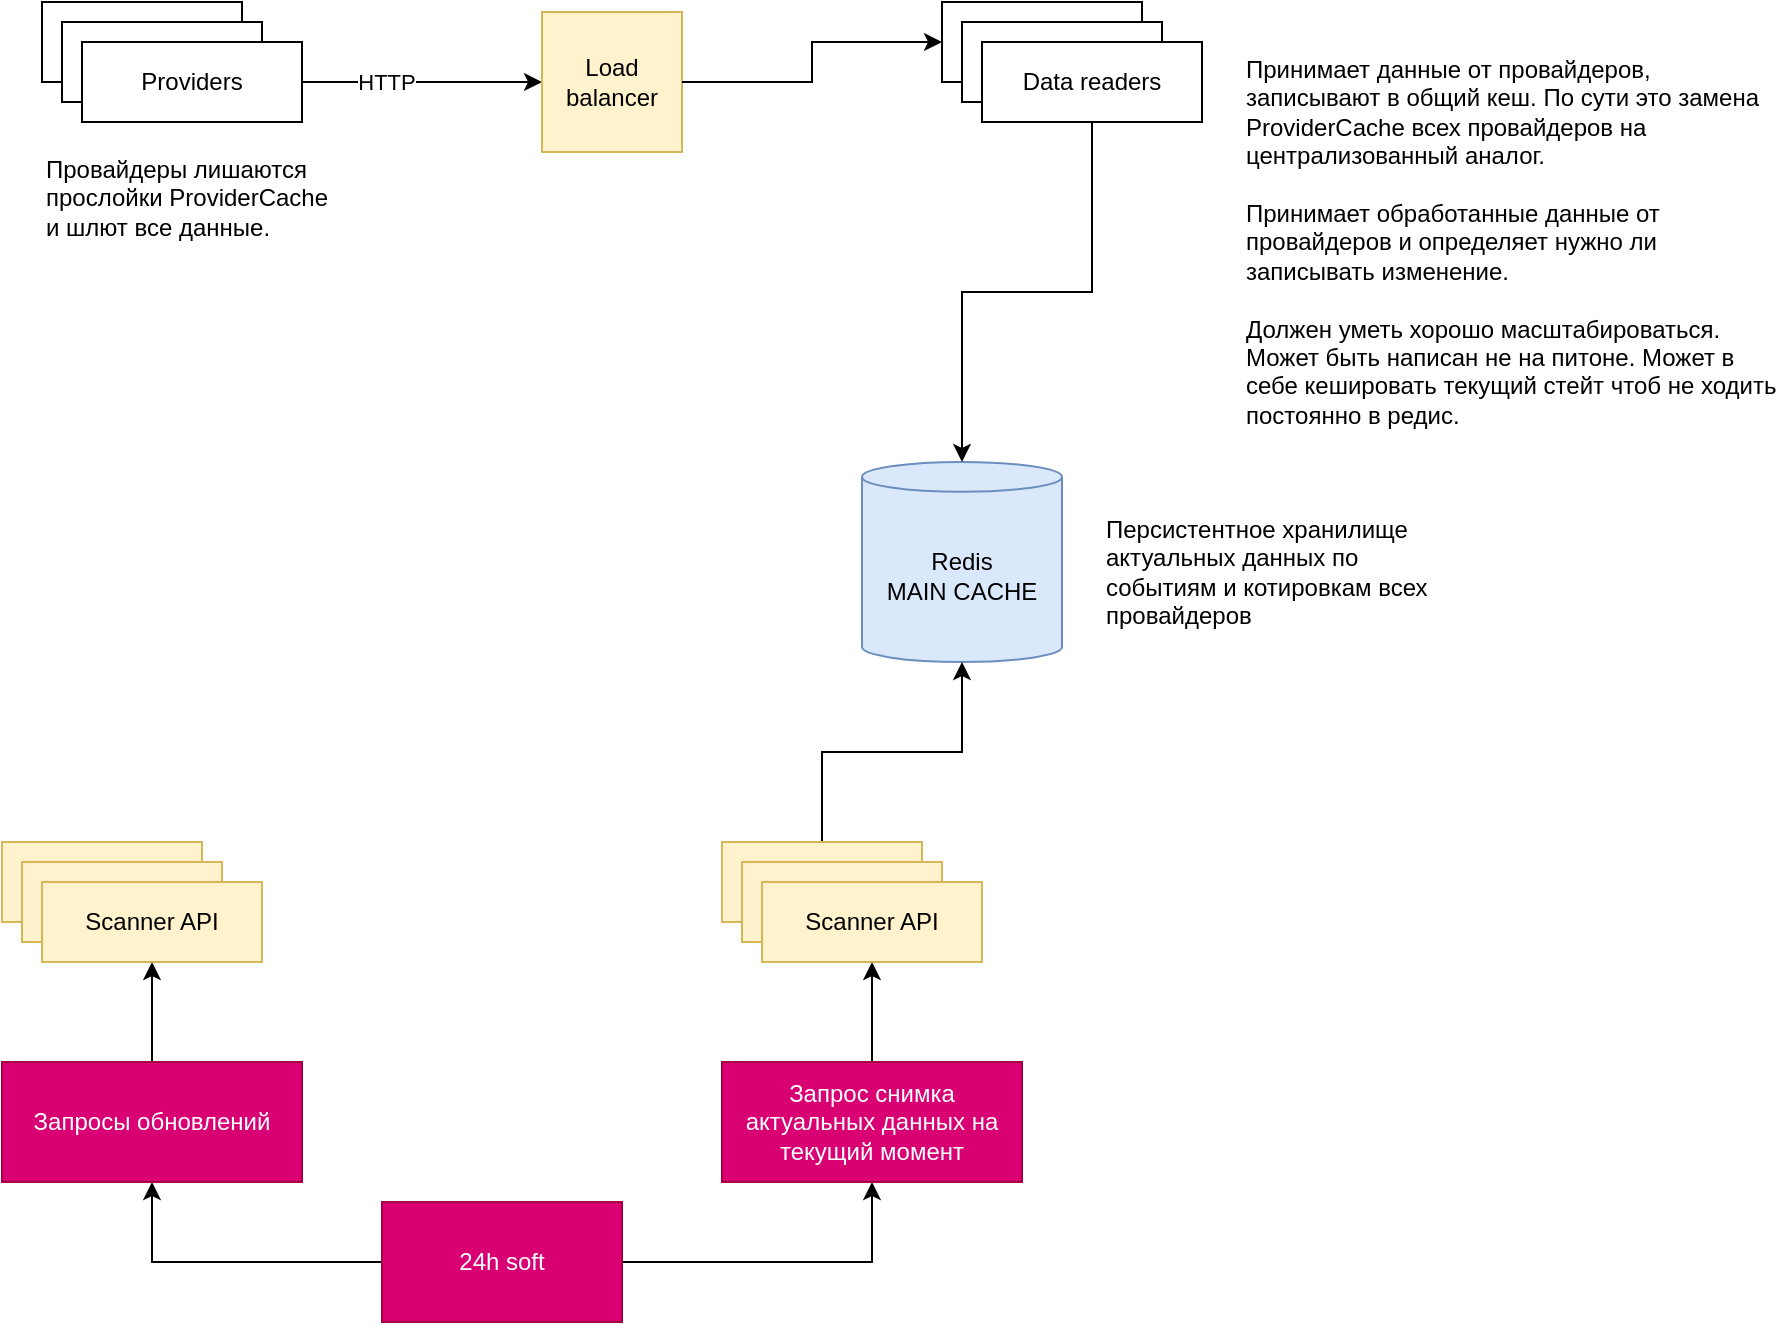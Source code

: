 <mxfile version="15.6.1" type="github">
  <diagram id="EtdOXZ_NZXkt9scqzqyG" name="Page-1">
    <mxGraphModel dx="1422" dy="786" grid="1" gridSize="10" guides="1" tooltips="1" connect="1" arrows="1" fold="1" page="0" pageScale="1" pageWidth="300" pageHeight="600" math="0" shadow="0">
      <root>
        <mxCell id="0" />
        <mxCell id="1" parent="0" />
        <mxCell id="LytkpoMySjS4SzXv9ZqJ-4" value="" style="rounded=0;whiteSpace=wrap;html=1;" vertex="1" parent="1">
          <mxGeometry x="40" y="60" width="100" height="40" as="geometry" />
        </mxCell>
        <mxCell id="LytkpoMySjS4SzXv9ZqJ-7" value="" style="rounded=0;whiteSpace=wrap;html=1;" vertex="1" parent="1">
          <mxGeometry x="50" y="70" width="100" height="40" as="geometry" />
        </mxCell>
        <mxCell id="LytkpoMySjS4SzXv9ZqJ-13" value="" style="edgeStyle=orthogonalEdgeStyle;rounded=0;orthogonalLoop=1;jettySize=auto;html=1;" edge="1" parent="1" source="LytkpoMySjS4SzXv9ZqJ-3" target="LytkpoMySjS4SzXv9ZqJ-9">
          <mxGeometry relative="1" as="geometry" />
        </mxCell>
        <mxCell id="LytkpoMySjS4SzXv9ZqJ-16" value="HTTP" style="edgeLabel;html=1;align=center;verticalAlign=middle;resizable=0;points=[];" vertex="1" connectable="0" parent="LytkpoMySjS4SzXv9ZqJ-13">
          <mxGeometry x="-0.298" relative="1" as="geometry">
            <mxPoint as="offset" />
          </mxGeometry>
        </mxCell>
        <mxCell id="LytkpoMySjS4SzXv9ZqJ-3" value="&lt;div&gt;Providers&lt;/div&gt;" style="rounded=0;whiteSpace=wrap;html=1;" vertex="1" parent="1">
          <mxGeometry x="60" y="80" width="110" height="40" as="geometry" />
        </mxCell>
        <mxCell id="LytkpoMySjS4SzXv9ZqJ-8" value="Redis&lt;br&gt;MAIN CACHE" style="shape=cylinder3;whiteSpace=wrap;html=1;boundedLbl=1;backgroundOutline=1;size=7.448;fillColor=#dae8fc;strokeColor=#6c8ebf;" vertex="1" parent="1">
          <mxGeometry x="450" y="290" width="100" height="100" as="geometry" />
        </mxCell>
        <mxCell id="LytkpoMySjS4SzXv9ZqJ-9" value="Load balancer" style="whiteSpace=wrap;html=1;aspect=fixed;fillColor=#fff2cc;strokeColor=#d6b656;" vertex="1" parent="1">
          <mxGeometry x="290" y="65" width="70" height="70" as="geometry" />
        </mxCell>
        <mxCell id="LytkpoMySjS4SzXv9ZqJ-10" value="" style="rounded=0;whiteSpace=wrap;html=1;" vertex="1" parent="1">
          <mxGeometry x="490" y="60" width="100" height="40" as="geometry" />
        </mxCell>
        <mxCell id="LytkpoMySjS4SzXv9ZqJ-11" value="" style="rounded=0;whiteSpace=wrap;html=1;" vertex="1" parent="1">
          <mxGeometry x="500" y="70" width="100" height="40" as="geometry" />
        </mxCell>
        <mxCell id="LytkpoMySjS4SzXv9ZqJ-15" value="" style="edgeStyle=orthogonalEdgeStyle;rounded=0;orthogonalLoop=1;jettySize=auto;html=1;entryX=0;entryY=0.5;entryDx=0;entryDy=0;" edge="1" parent="1" source="LytkpoMySjS4SzXv9ZqJ-9" target="LytkpoMySjS4SzXv9ZqJ-10">
          <mxGeometry relative="1" as="geometry" />
        </mxCell>
        <mxCell id="LytkpoMySjS4SzXv9ZqJ-14" value="" style="edgeStyle=orthogonalEdgeStyle;rounded=0;orthogonalLoop=1;jettySize=auto;html=1;" edge="1" parent="1" source="LytkpoMySjS4SzXv9ZqJ-12" target="LytkpoMySjS4SzXv9ZqJ-8">
          <mxGeometry relative="1" as="geometry" />
        </mxCell>
        <mxCell id="LytkpoMySjS4SzXv9ZqJ-12" value="Data readers" style="rounded=0;whiteSpace=wrap;html=1;" vertex="1" parent="1">
          <mxGeometry x="510" y="80" width="110" height="40" as="geometry" />
        </mxCell>
        <mxCell id="LytkpoMySjS4SzXv9ZqJ-17" value="Персистентное хранилище актуальных данных по событиям и котировкам всех провайдеров" style="text;html=1;strokeColor=none;fillColor=none;align=left;verticalAlign=top;whiteSpace=wrap;rounded=0;" vertex="1" parent="1">
          <mxGeometry x="570" y="310" width="180" height="90" as="geometry" />
        </mxCell>
        <mxCell id="LytkpoMySjS4SzXv9ZqJ-18" value="Принимает данные от провайдеров, записывают в общий кеш. По сути это замена ProviderCache всех провайдеров на централизованный аналог. &lt;br&gt;&lt;br&gt;Принимает обработанные данные от провайдеров и определяет нужно ли записывать изменение.&lt;br&gt;&lt;br&gt;Должен уметь хорошо масштабироваться. Может быть написан не на питоне. Может в себе кешировать текущий стейт чтоб не ходить постоянно в редис." style="text;html=1;strokeColor=none;fillColor=none;align=left;verticalAlign=top;whiteSpace=wrap;rounded=0;" vertex="1" parent="1">
          <mxGeometry x="640" y="80" width="270" height="200" as="geometry" />
        </mxCell>
        <mxCell id="LytkpoMySjS4SzXv9ZqJ-22" value="Провайдеры лишаются прослойки ProviderCache и шлют все данные." style="text;html=1;strokeColor=none;fillColor=none;align=left;verticalAlign=top;whiteSpace=wrap;rounded=0;" vertex="1" parent="1">
          <mxGeometry x="40" y="130" width="150" height="90" as="geometry" />
        </mxCell>
        <mxCell id="LytkpoMySjS4SzXv9ZqJ-27" value="" style="edgeStyle=orthogonalEdgeStyle;rounded=0;orthogonalLoop=1;jettySize=auto;html=1;" edge="1" parent="1" source="LytkpoMySjS4SzXv9ZqJ-23" target="LytkpoMySjS4SzXv9ZqJ-24">
          <mxGeometry relative="1" as="geometry" />
        </mxCell>
        <mxCell id="LytkpoMySjS4SzXv9ZqJ-28" value="" style="edgeStyle=orthogonalEdgeStyle;rounded=0;orthogonalLoop=1;jettySize=auto;html=1;" edge="1" parent="1" source="LytkpoMySjS4SzXv9ZqJ-23" target="LytkpoMySjS4SzXv9ZqJ-25">
          <mxGeometry relative="1" as="geometry" />
        </mxCell>
        <mxCell id="LytkpoMySjS4SzXv9ZqJ-23" value="24h soft" style="rounded=0;whiteSpace=wrap;html=1;align=center;verticalAlign=middle;fillColor=#d80073;fontColor=#ffffff;strokeColor=#A50040;" vertex="1" parent="1">
          <mxGeometry x="210" y="660" width="120" height="60" as="geometry" />
        </mxCell>
        <mxCell id="LytkpoMySjS4SzXv9ZqJ-41" value="" style="edgeStyle=orthogonalEdgeStyle;rounded=0;orthogonalLoop=1;jettySize=auto;html=1;" edge="1" parent="1" source="LytkpoMySjS4SzXv9ZqJ-24" target="LytkpoMySjS4SzXv9ZqJ-40">
          <mxGeometry relative="1" as="geometry" />
        </mxCell>
        <mxCell id="LytkpoMySjS4SzXv9ZqJ-24" value="Запрос снимка актуальных данных на текущий момент" style="rounded=0;whiteSpace=wrap;html=1;align=center;verticalAlign=middle;fillColor=#d80073;fontColor=#ffffff;strokeColor=#A50040;" vertex="1" parent="1">
          <mxGeometry x="380" y="590" width="150" height="60" as="geometry" />
        </mxCell>
        <mxCell id="LytkpoMySjS4SzXv9ZqJ-36" value="" style="edgeStyle=orthogonalEdgeStyle;rounded=0;orthogonalLoop=1;jettySize=auto;html=1;" edge="1" parent="1" source="LytkpoMySjS4SzXv9ZqJ-25" target="LytkpoMySjS4SzXv9ZqJ-35">
          <mxGeometry relative="1" as="geometry" />
        </mxCell>
        <mxCell id="LytkpoMySjS4SzXv9ZqJ-25" value="Запросы обновлений" style="rounded=0;whiteSpace=wrap;html=1;align=center;verticalAlign=middle;fillColor=#d80073;fontColor=#ffffff;strokeColor=#A50040;" vertex="1" parent="1">
          <mxGeometry x="20" y="590" width="150" height="60" as="geometry" />
        </mxCell>
        <mxCell id="LytkpoMySjS4SzXv9ZqJ-33" value="" style="rounded=0;whiteSpace=wrap;html=1;fillColor=#fff2cc;strokeColor=#d6b656;" vertex="1" parent="1">
          <mxGeometry x="20" y="480" width="100" height="40" as="geometry" />
        </mxCell>
        <mxCell id="LytkpoMySjS4SzXv9ZqJ-34" value="" style="rounded=0;whiteSpace=wrap;html=1;fillColor=#fff2cc;strokeColor=#d6b656;" vertex="1" parent="1">
          <mxGeometry x="30" y="490" width="100" height="40" as="geometry" />
        </mxCell>
        <mxCell id="LytkpoMySjS4SzXv9ZqJ-35" value="Scanner API" style="rounded=0;whiteSpace=wrap;html=1;fillColor=#fff2cc;strokeColor=#d6b656;" vertex="1" parent="1">
          <mxGeometry x="40" y="500" width="110" height="40" as="geometry" />
        </mxCell>
        <mxCell id="LytkpoMySjS4SzXv9ZqJ-44" value="" style="edgeStyle=orthogonalEdgeStyle;rounded=0;orthogonalLoop=1;jettySize=auto;html=1;" edge="1" parent="1" source="LytkpoMySjS4SzXv9ZqJ-38" target="LytkpoMySjS4SzXv9ZqJ-8">
          <mxGeometry relative="1" as="geometry" />
        </mxCell>
        <mxCell id="LytkpoMySjS4SzXv9ZqJ-38" value="" style="rounded=0;whiteSpace=wrap;html=1;fillColor=#fff2cc;strokeColor=#d6b656;" vertex="1" parent="1">
          <mxGeometry x="380" y="480" width="100" height="40" as="geometry" />
        </mxCell>
        <mxCell id="LytkpoMySjS4SzXv9ZqJ-39" value="" style="rounded=0;whiteSpace=wrap;html=1;fillColor=#fff2cc;strokeColor=#d6b656;" vertex="1" parent="1">
          <mxGeometry x="390" y="490" width="100" height="40" as="geometry" />
        </mxCell>
        <mxCell id="LytkpoMySjS4SzXv9ZqJ-40" value="Scanner API" style="rounded=0;whiteSpace=wrap;html=1;fillColor=#fff2cc;strokeColor=#d6b656;" vertex="1" parent="1">
          <mxGeometry x="400" y="500" width="110" height="40" as="geometry" />
        </mxCell>
      </root>
    </mxGraphModel>
  </diagram>
</mxfile>

